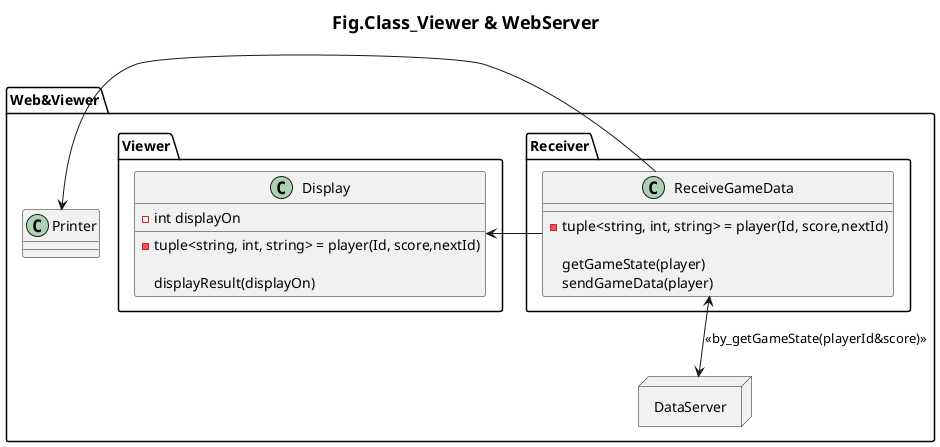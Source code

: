 '作成者 Shoyamamura'
'webserver と統合'
@startuml
title <size:18> Fig.Class_Viewer & WebServer

  package Web&Viewer{

    package Receiver{
      class ReceiveGameData{
        -tuple<string, int, string> = player(Id, score,nextId)

        getGameState(player)
        sendGameData(player)
      }
    }

    package Viewer{
      class "Display"{
        -int displayOn
        -tuple<string, int, string> = player(Id, score,nextId)

        'displayTurn()  '画面切り替えor更新??'
        displayResult(displayOn)
      }
    }

''    package "WebServer"{

''      class Browser{
      'タプルや構造体を用いる'
''        -tuple<string, int, string> = player(Id, score,nextId)

''        Browser(player)
''        htmlCreate(player)
''      }
''    }
''  }

  package "DataServer" <<node>>{
  }

''  ReceiveGameData -> Browser
  ReceiveGameData -> Display
  ReceiveGameData -> Printer
  ReceiveGameData <-down-> DataServer : <<by_getGameState(playerId&score)>>
''  Browser -right-> Display : <<by_htmlCreate(playerId&score)>>
@enduml
